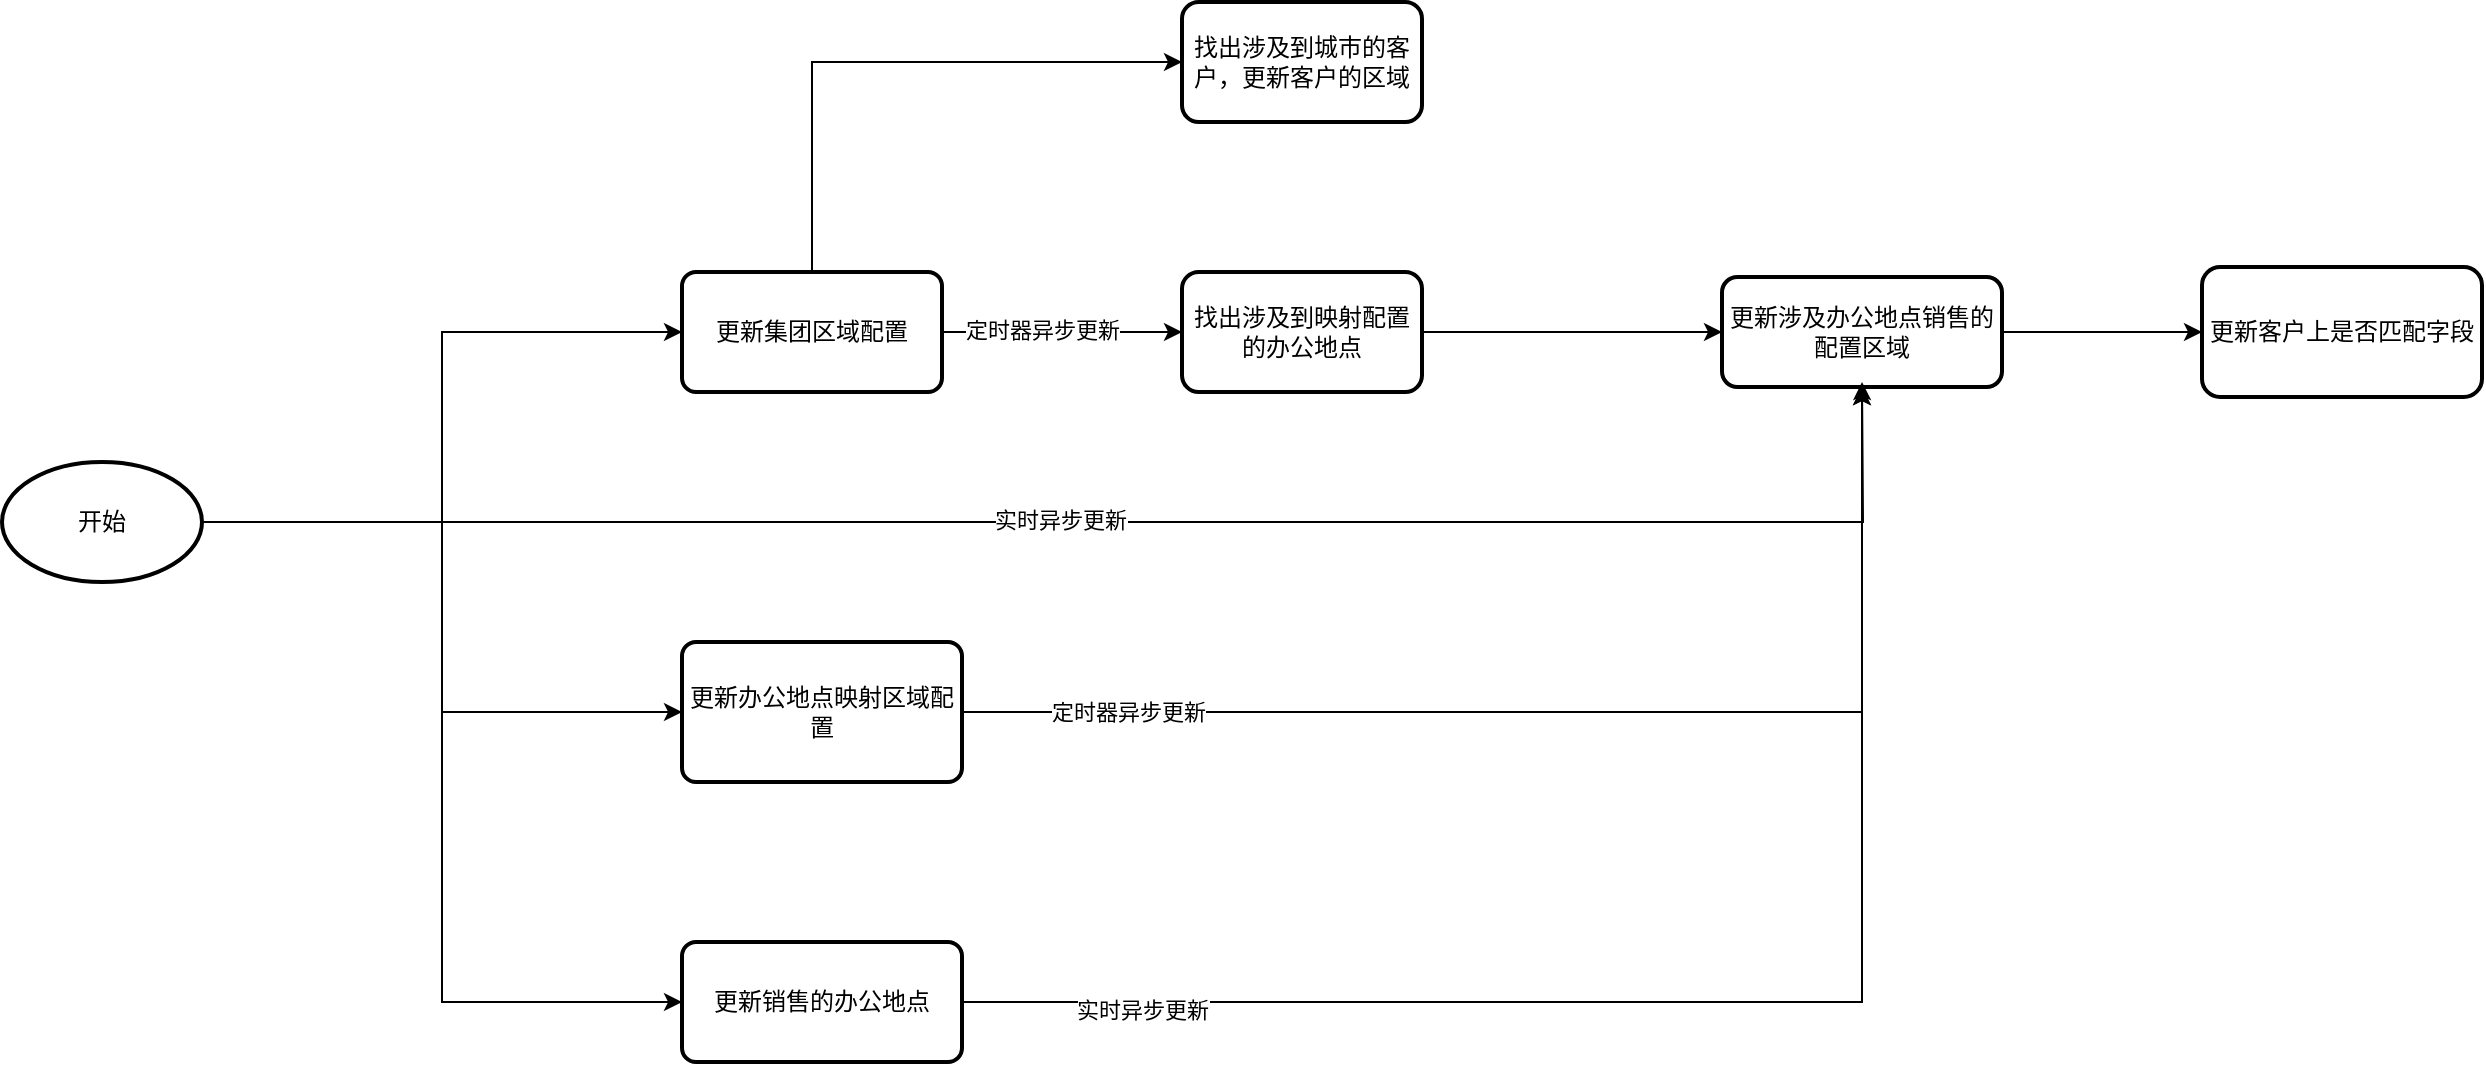 <mxfile version="24.0.2" type="github">
  <diagram name="第 1 页" id="proP8PdgB-6_01Wm4WZR">
    <mxGraphModel dx="2261" dy="738" grid="1" gridSize="10" guides="1" tooltips="1" connect="1" arrows="1" fold="1" page="1" pageScale="1" pageWidth="827" pageHeight="1169" math="0" shadow="0">
      <root>
        <mxCell id="0" />
        <mxCell id="1" parent="0" />
        <mxCell id="aA96LoAPwWJFzB_w2Klc-3" value="" style="edgeStyle=orthogonalEdgeStyle;rounded=0;orthogonalLoop=1;jettySize=auto;html=1;" edge="1" parent="1" source="aA96LoAPwWJFzB_w2Klc-1" target="aA96LoAPwWJFzB_w2Klc-2">
          <mxGeometry relative="1" as="geometry" />
        </mxCell>
        <mxCell id="aA96LoAPwWJFzB_w2Klc-24" value="定时器异步更新" style="edgeLabel;html=1;align=center;verticalAlign=middle;resizable=0;points=[];" vertex="1" connectable="0" parent="aA96LoAPwWJFzB_w2Klc-3">
          <mxGeometry x="-0.729" relative="1" as="geometry">
            <mxPoint as="offset" />
          </mxGeometry>
        </mxCell>
        <mxCell id="aA96LoAPwWJFzB_w2Klc-1" value="更新办公地点映射区域配置" style="rounded=1;whiteSpace=wrap;html=1;absoluteArcSize=1;arcSize=14;strokeWidth=2;" vertex="1" parent="1">
          <mxGeometry x="-230" y="690" width="140" height="70" as="geometry" />
        </mxCell>
        <mxCell id="aA96LoAPwWJFzB_w2Klc-5" value="" style="edgeStyle=orthogonalEdgeStyle;rounded=0;orthogonalLoop=1;jettySize=auto;html=1;" edge="1" parent="1" source="aA96LoAPwWJFzB_w2Klc-2" target="aA96LoAPwWJFzB_w2Klc-4">
          <mxGeometry relative="1" as="geometry" />
        </mxCell>
        <mxCell id="aA96LoAPwWJFzB_w2Klc-2" value="更新涉及办公地点销售的配置区域" style="whiteSpace=wrap;html=1;rounded=1;arcSize=14;strokeWidth=2;" vertex="1" parent="1">
          <mxGeometry x="290" y="507.5" width="140" height="55" as="geometry" />
        </mxCell>
        <mxCell id="aA96LoAPwWJFzB_w2Klc-4" value="更新客户上是否匹配字段" style="whiteSpace=wrap;html=1;rounded=1;arcSize=14;strokeWidth=2;" vertex="1" parent="1">
          <mxGeometry x="530" y="502.5" width="140" height="65" as="geometry" />
        </mxCell>
        <mxCell id="aA96LoAPwWJFzB_w2Klc-8" value="" style="edgeStyle=orthogonalEdgeStyle;rounded=0;orthogonalLoop=1;jettySize=auto;html=1;entryX=0;entryY=0.5;entryDx=0;entryDy=0;exitX=0.5;exitY=0;exitDx=0;exitDy=0;" edge="1" parent="1" source="aA96LoAPwWJFzB_w2Klc-6" target="aA96LoAPwWJFzB_w2Klc-7">
          <mxGeometry relative="1" as="geometry" />
        </mxCell>
        <mxCell id="aA96LoAPwWJFzB_w2Klc-11" value="" style="edgeStyle=orthogonalEdgeStyle;rounded=0;orthogonalLoop=1;jettySize=auto;html=1;" edge="1" parent="1" source="aA96LoAPwWJFzB_w2Klc-6" target="aA96LoAPwWJFzB_w2Klc-10">
          <mxGeometry relative="1" as="geometry" />
        </mxCell>
        <mxCell id="aA96LoAPwWJFzB_w2Klc-27" value="定时器异步更新" style="edgeLabel;html=1;align=center;verticalAlign=middle;resizable=0;points=[];" vertex="1" connectable="0" parent="aA96LoAPwWJFzB_w2Klc-11">
          <mxGeometry x="-0.167" y="1" relative="1" as="geometry">
            <mxPoint as="offset" />
          </mxGeometry>
        </mxCell>
        <mxCell id="aA96LoAPwWJFzB_w2Klc-6" value="更新集团区域配置" style="rounded=1;whiteSpace=wrap;html=1;absoluteArcSize=1;arcSize=14;strokeWidth=2;" vertex="1" parent="1">
          <mxGeometry x="-230" y="505" width="130" height="60" as="geometry" />
        </mxCell>
        <mxCell id="aA96LoAPwWJFzB_w2Klc-7" value="找出涉及到城市的客户，更新客户的区域" style="whiteSpace=wrap;html=1;rounded=1;arcSize=14;strokeWidth=2;" vertex="1" parent="1">
          <mxGeometry x="20" y="370" width="120" height="60" as="geometry" />
        </mxCell>
        <mxCell id="aA96LoAPwWJFzB_w2Klc-12" style="edgeStyle=orthogonalEdgeStyle;rounded=0;orthogonalLoop=1;jettySize=auto;html=1;" edge="1" parent="1" source="aA96LoAPwWJFzB_w2Klc-10" target="aA96LoAPwWJFzB_w2Klc-2">
          <mxGeometry relative="1" as="geometry" />
        </mxCell>
        <mxCell id="aA96LoAPwWJFzB_w2Klc-10" value="找出涉及到映射配置的办公地点" style="whiteSpace=wrap;html=1;rounded=1;arcSize=14;strokeWidth=2;" vertex="1" parent="1">
          <mxGeometry x="20" y="505" width="120" height="60" as="geometry" />
        </mxCell>
        <mxCell id="aA96LoAPwWJFzB_w2Klc-14" style="edgeStyle=orthogonalEdgeStyle;rounded=0;orthogonalLoop=1;jettySize=auto;html=1;entryX=0;entryY=0.5;entryDx=0;entryDy=0;exitX=1;exitY=0.5;exitDx=0;exitDy=0;exitPerimeter=0;" edge="1" parent="1" source="aA96LoAPwWJFzB_w2Klc-13" target="aA96LoAPwWJFzB_w2Klc-6">
          <mxGeometry relative="1" as="geometry" />
        </mxCell>
        <mxCell id="aA96LoAPwWJFzB_w2Klc-15" style="edgeStyle=orthogonalEdgeStyle;rounded=0;orthogonalLoop=1;jettySize=auto;html=1;entryX=0;entryY=0.5;entryDx=0;entryDy=0;" edge="1" parent="1" source="aA96LoAPwWJFzB_w2Klc-13" target="aA96LoAPwWJFzB_w2Klc-1">
          <mxGeometry relative="1" as="geometry" />
        </mxCell>
        <mxCell id="aA96LoAPwWJFzB_w2Klc-18" style="edgeStyle=orthogonalEdgeStyle;rounded=0;orthogonalLoop=1;jettySize=auto;html=1;entryX=0;entryY=0.5;entryDx=0;entryDy=0;" edge="1" parent="1" source="aA96LoAPwWJFzB_w2Klc-13" target="aA96LoAPwWJFzB_w2Klc-20">
          <mxGeometry relative="1" as="geometry">
            <mxPoint x="-350" y="920" as="targetPoint" />
          </mxGeometry>
        </mxCell>
        <mxCell id="aA96LoAPwWJFzB_w2Klc-22" style="edgeStyle=orthogonalEdgeStyle;rounded=0;orthogonalLoop=1;jettySize=auto;html=1;" edge="1" parent="1" source="aA96LoAPwWJFzB_w2Klc-13">
          <mxGeometry relative="1" as="geometry">
            <mxPoint x="360" y="560" as="targetPoint" />
          </mxGeometry>
        </mxCell>
        <mxCell id="aA96LoAPwWJFzB_w2Klc-25" value="实时异步更新" style="edgeLabel;html=1;align=center;verticalAlign=middle;resizable=0;points=[];" vertex="1" connectable="0" parent="aA96LoAPwWJFzB_w2Klc-22">
          <mxGeometry x="-0.047" y="1" relative="1" as="geometry">
            <mxPoint as="offset" />
          </mxGeometry>
        </mxCell>
        <mxCell id="aA96LoAPwWJFzB_w2Klc-13" value="开始" style="strokeWidth=2;html=1;shape=mxgraph.flowchart.start_1;whiteSpace=wrap;" vertex="1" parent="1">
          <mxGeometry x="-570" y="600" width="100" height="60" as="geometry" />
        </mxCell>
        <mxCell id="aA96LoAPwWJFzB_w2Klc-20" value="更新销售的办公地点" style="rounded=1;whiteSpace=wrap;html=1;absoluteArcSize=1;arcSize=14;strokeWidth=2;" vertex="1" parent="1">
          <mxGeometry x="-230" y="840" width="140" height="60" as="geometry" />
        </mxCell>
        <mxCell id="aA96LoAPwWJFzB_w2Klc-21" style="edgeStyle=orthogonalEdgeStyle;rounded=0;orthogonalLoop=1;jettySize=auto;html=1;entryX=0.5;entryY=1;entryDx=0;entryDy=0;" edge="1" parent="1" source="aA96LoAPwWJFzB_w2Klc-20" target="aA96LoAPwWJFzB_w2Klc-2">
          <mxGeometry relative="1" as="geometry" />
        </mxCell>
        <mxCell id="aA96LoAPwWJFzB_w2Klc-23" value="实时异步更新" style="edgeLabel;html=1;align=center;verticalAlign=middle;resizable=0;points=[];" vertex="1" connectable="0" parent="aA96LoAPwWJFzB_w2Klc-21">
          <mxGeometry x="-0.762" y="-4" relative="1" as="geometry">
            <mxPoint as="offset" />
          </mxGeometry>
        </mxCell>
      </root>
    </mxGraphModel>
  </diagram>
</mxfile>
